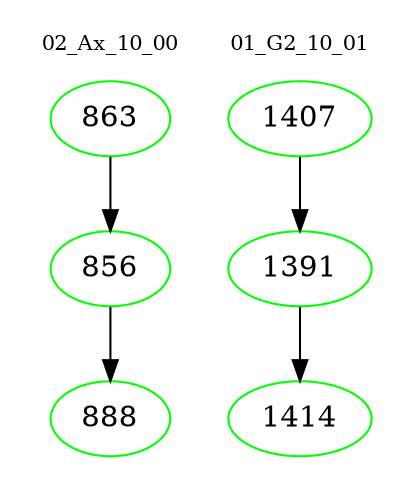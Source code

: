 digraph{
subgraph cluster_0 {
color = white
label = "02_Ax_10_00";
fontsize=10;
T0_863 [label="863", color="green"]
T0_863 -> T0_856 [color="black"]
T0_856 [label="856", color="green"]
T0_856 -> T0_888 [color="black"]
T0_888 [label="888", color="green"]
}
subgraph cluster_1 {
color = white
label = "01_G2_10_01";
fontsize=10;
T1_1407 [label="1407", color="green"]
T1_1407 -> T1_1391 [color="black"]
T1_1391 [label="1391", color="green"]
T1_1391 -> T1_1414 [color="black"]
T1_1414 [label="1414", color="green"]
}
}

